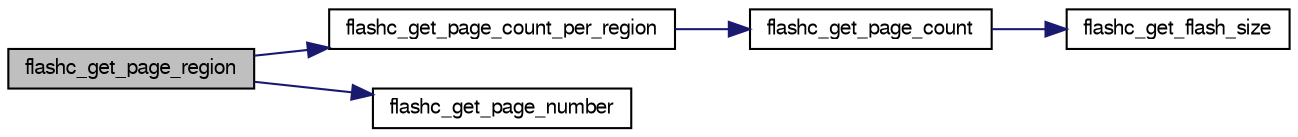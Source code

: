 digraph G
{
  edge [fontname="FreeSans",fontsize="10",labelfontname="FreeSans",labelfontsize="10"];
  node [fontname="FreeSans",fontsize="10",shape=record];
  rankdir=LR;
  Node1 [label="flashc_get_page_region",height=0.2,width=0.4,color="black", fillcolor="grey75", style="filled" fontcolor="black"];
  Node1 -> Node2 [color="midnightblue",fontsize="10",style="solid",fontname="FreeSans"];
  Node2 [label="flashc_get_page_count_per_region",height=0.2,width=0.4,color="black", fillcolor="white", style="filled",URL="$group__group__avr32__drivers__flashc.html#ga8910bcde3235e2af0770fbd2412b05bc",tooltip="Gets the number of pages in each flash region."];
  Node2 -> Node3 [color="midnightblue",fontsize="10",style="solid",fontname="FreeSans"];
  Node3 [label="flashc_get_page_count",height=0.2,width=0.4,color="black", fillcolor="white", style="filled",URL="$group__group__avr32__drivers__flashc.html#gaafad0dcf645cc65acb5bc879558dac23",tooltip="Gets the total number of pages in the flash array."];
  Node3 -> Node4 [color="midnightblue",fontsize="10",style="solid",fontname="FreeSans"];
  Node4 [label="flashc_get_flash_size",height=0.2,width=0.4,color="black", fillcolor="white", style="filled",URL="$group__group__avr32__drivers__flashc.html#ga8071c315b02d038c49fa0bf89a40ba1b",tooltip="Gets the size of the whole flash array."];
  Node1 -> Node5 [color="midnightblue",fontsize="10",style="solid",fontname="FreeSans"];
  Node5 [label="flashc_get_page_number",height=0.2,width=0.4,color="black", fillcolor="white", style="filled",URL="$group__group__avr32__drivers__flashc.html#gadb51a37e3153c24e5dd6cf06daac0e21",tooltip="Gets the current FLASHC page number."];
}
